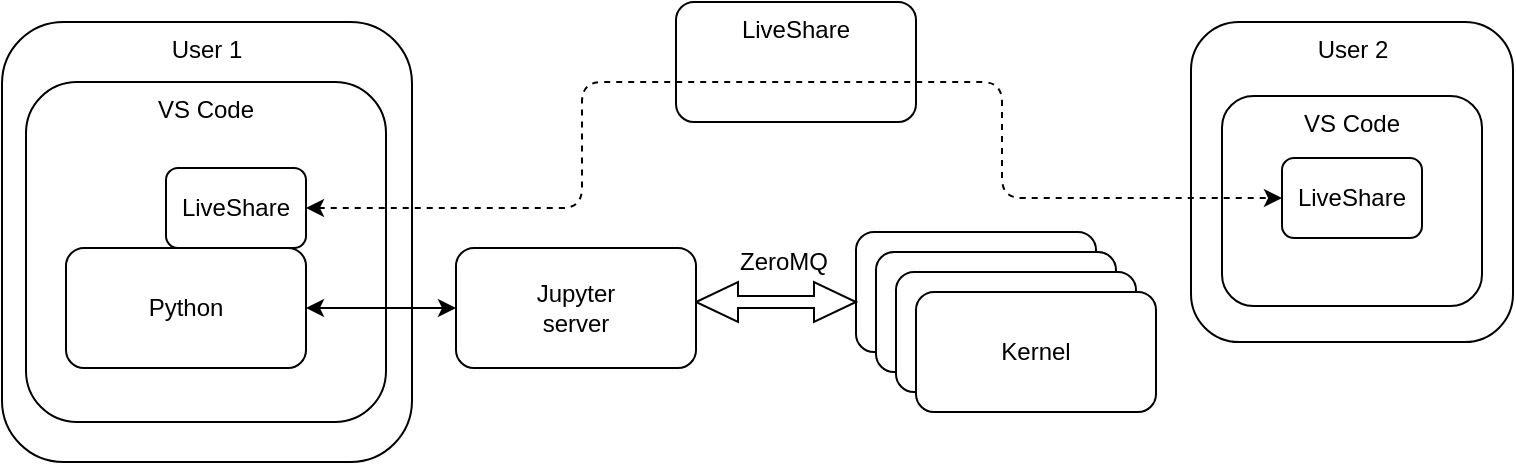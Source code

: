<?xml version="1.0" encoding="UTF-8"?>
<mxGraphModel dx="946" dy="646" grid="1" gridSize="10" guides="1" tooltips="1" connect="1" arrows="1" fold="1" page="1" pageScale="1" pageWidth="827" pageHeight="1169" background="#ffffff" math="0" shadow="0"><root><mxCell id="0"/><mxCell id="1" parent="0"/><mxCell id="cVjSGr_-F6vEpjsyJHyD-24" value="User 2&lt;br&gt;" style="rounded=1;whiteSpace=wrap;html=1;align=center;verticalAlign=top;" parent="1" vertex="1"><mxGeometry x="604.5" y="180" width="161" height="160" as="geometry"/></mxCell><mxCell id="cVjSGr_-F6vEpjsyJHyD-25" value="VS Code" style="rounded=1;whiteSpace=wrap;html=1;verticalAlign=top;" parent="1" vertex="1"><mxGeometry x="620" y="217" width="130" height="105" as="geometry"/></mxCell><mxCell id="cVjSGr_-F6vEpjsyJHyD-27" value="LiveShare" style="rounded=1;whiteSpace=wrap;html=1;align=center;" parent="1" vertex="1"><mxGeometry x="650" y="248" width="70" height="40" as="geometry"/></mxCell><mxCell id="cVjSGr_-F6vEpjsyJHyD-31" value="LiveShare" style="rounded=1;whiteSpace=wrap;html=1;align=center;verticalAlign=top;" parent="1" vertex="1"><mxGeometry x="347" y="170" width="120" height="60" as="geometry"/></mxCell><mxCell id="cVjSGr_-F6vEpjsyJHyD-23" value="User 1&lt;br&gt;" style="rounded=1;whiteSpace=wrap;html=1;align=center;verticalAlign=top;" parent="1" vertex="1"><mxGeometry x="10" y="180" width="205" height="220" as="geometry"/></mxCell><mxCell id="2" value="VS Code" style="rounded=1;whiteSpace=wrap;html=1;verticalAlign=top;" parent="1" vertex="1"><mxGeometry x="22" y="210" width="180" height="170" as="geometry"/></mxCell><mxCell id="4" value="Kernel" style="rounded=1;whiteSpace=wrap;html=1;" parent="1" vertex="1"><mxGeometry x="437" y="285" width="120" height="60" as="geometry"/></mxCell><mxCell id="5" value="Kernel" style="rounded=1;whiteSpace=wrap;html=1;" parent="1" vertex="1"><mxGeometry x="447" y="295" width="120" height="60" as="geometry"/></mxCell><mxCell id="6" value="Kernel" style="rounded=1;whiteSpace=wrap;html=1;" parent="1" vertex="1"><mxGeometry x="457" y="305" width="120" height="60" as="geometry"/></mxCell><mxCell id="7" value="Kernel" style="rounded=1;whiteSpace=wrap;html=1;" parent="1" vertex="1"><mxGeometry x="467" y="315" width="120" height="60" as="geometry"/></mxCell><mxCell id="15" value="" style="html=1;shadow=0;dashed=0;align=center;verticalAlign=middle;shape=mxgraph.arrows2.twoWayArrow;dy=0.7;dx=21;" parent="1" vertex="1"><mxGeometry x="357" y="310" width="80" height="20" as="geometry"/></mxCell><mxCell id="19" value="ZeroMQ" style="text;html=1;resizable=0;points=[];autosize=1;align=left;verticalAlign=top;spacingTop=-4;" parent="1" vertex="1"><mxGeometry x="377" y="290" width="60" height="20" as="geometry"/></mxCell><mxCell id="t3kN3SYHo5ybwiEykUIJ-32" value="Python" style="rounded=1;whiteSpace=wrap;html=1;" parent="1" vertex="1"><mxGeometry x="42" y="293" width="120" height="60" as="geometry"/></mxCell><mxCell id="t3kN3SYHo5ybwiEykUIJ-34" value="Jupyter&lt;br&gt;server&lt;br&gt;" style="rounded=1;whiteSpace=wrap;html=1;" parent="1" vertex="1"><mxGeometry x="237" y="293" width="120" height="60" as="geometry"/></mxCell><mxCell id="t3kN3SYHo5ybwiEykUIJ-37" value="" style="endArrow=classic;startArrow=classic;html=1;entryX=1;entryY=0.5;entryDx=0;entryDy=0;" parent="1" source="t3kN3SYHo5ybwiEykUIJ-34" target="t3kN3SYHo5ybwiEykUIJ-32" edge="1"><mxGeometry width="50" height="50" relative="1" as="geometry"><mxPoint x="-8" y="580" as="sourcePoint"/><mxPoint x="42" y="530" as="targetPoint"/></mxGeometry></mxCell><mxCell id="cVjSGr_-F6vEpjsyJHyD-21" value="LiveShare" style="rounded=1;whiteSpace=wrap;html=1;align=center;" parent="1" vertex="1"><mxGeometry x="92" y="253" width="70" height="40" as="geometry"/></mxCell><mxCell id="cVjSGr_-F6vEpjsyJHyD-22" value="" style="endArrow=classic;startArrow=classic;html=1;dashed=1;exitX=1;exitY=0.5;exitDx=0;exitDy=0;entryX=0;entryY=0.5;entryDx=0;entryDy=0;" parent="1" source="cVjSGr_-F6vEpjsyJHyD-21" target="cVjSGr_-F6vEpjsyJHyD-27" edge="1"><mxGeometry width="50" height="50" relative="1" as="geometry"><mxPoint x="2" y="450" as="sourcePoint"/><mxPoint x="362" y="273" as="targetPoint"/><Array as="points"><mxPoint x="300" y="273"/><mxPoint x="300" y="210"/><mxPoint x="390" y="210"/><mxPoint x="510" y="210"/><mxPoint x="510" y="268"/></Array></mxGeometry></mxCell></root></mxGraphModel>